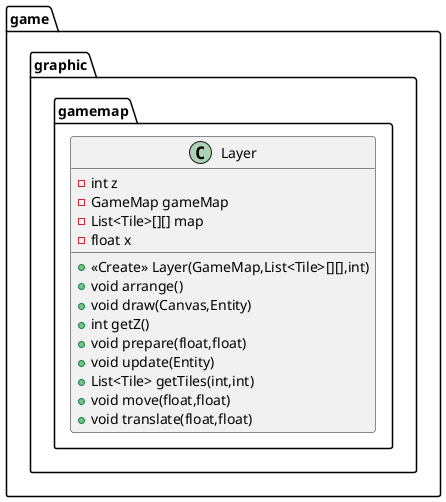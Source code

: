 @startuml
class game.graphic.gamemap.Layer {
- int z
- GameMap gameMap
- List<Tile>[][] map
- float x
+ <<Create>> Layer(GameMap,List<Tile>[][],int)
+ void arrange()
+ void draw(Canvas,Entity)
+ int getZ()
+ void prepare(float,float)
+ void update(Entity)
+ List<Tile> getTiles(int,int)
+ void move(float,float)
+ void translate(float,float)
}


@enduml